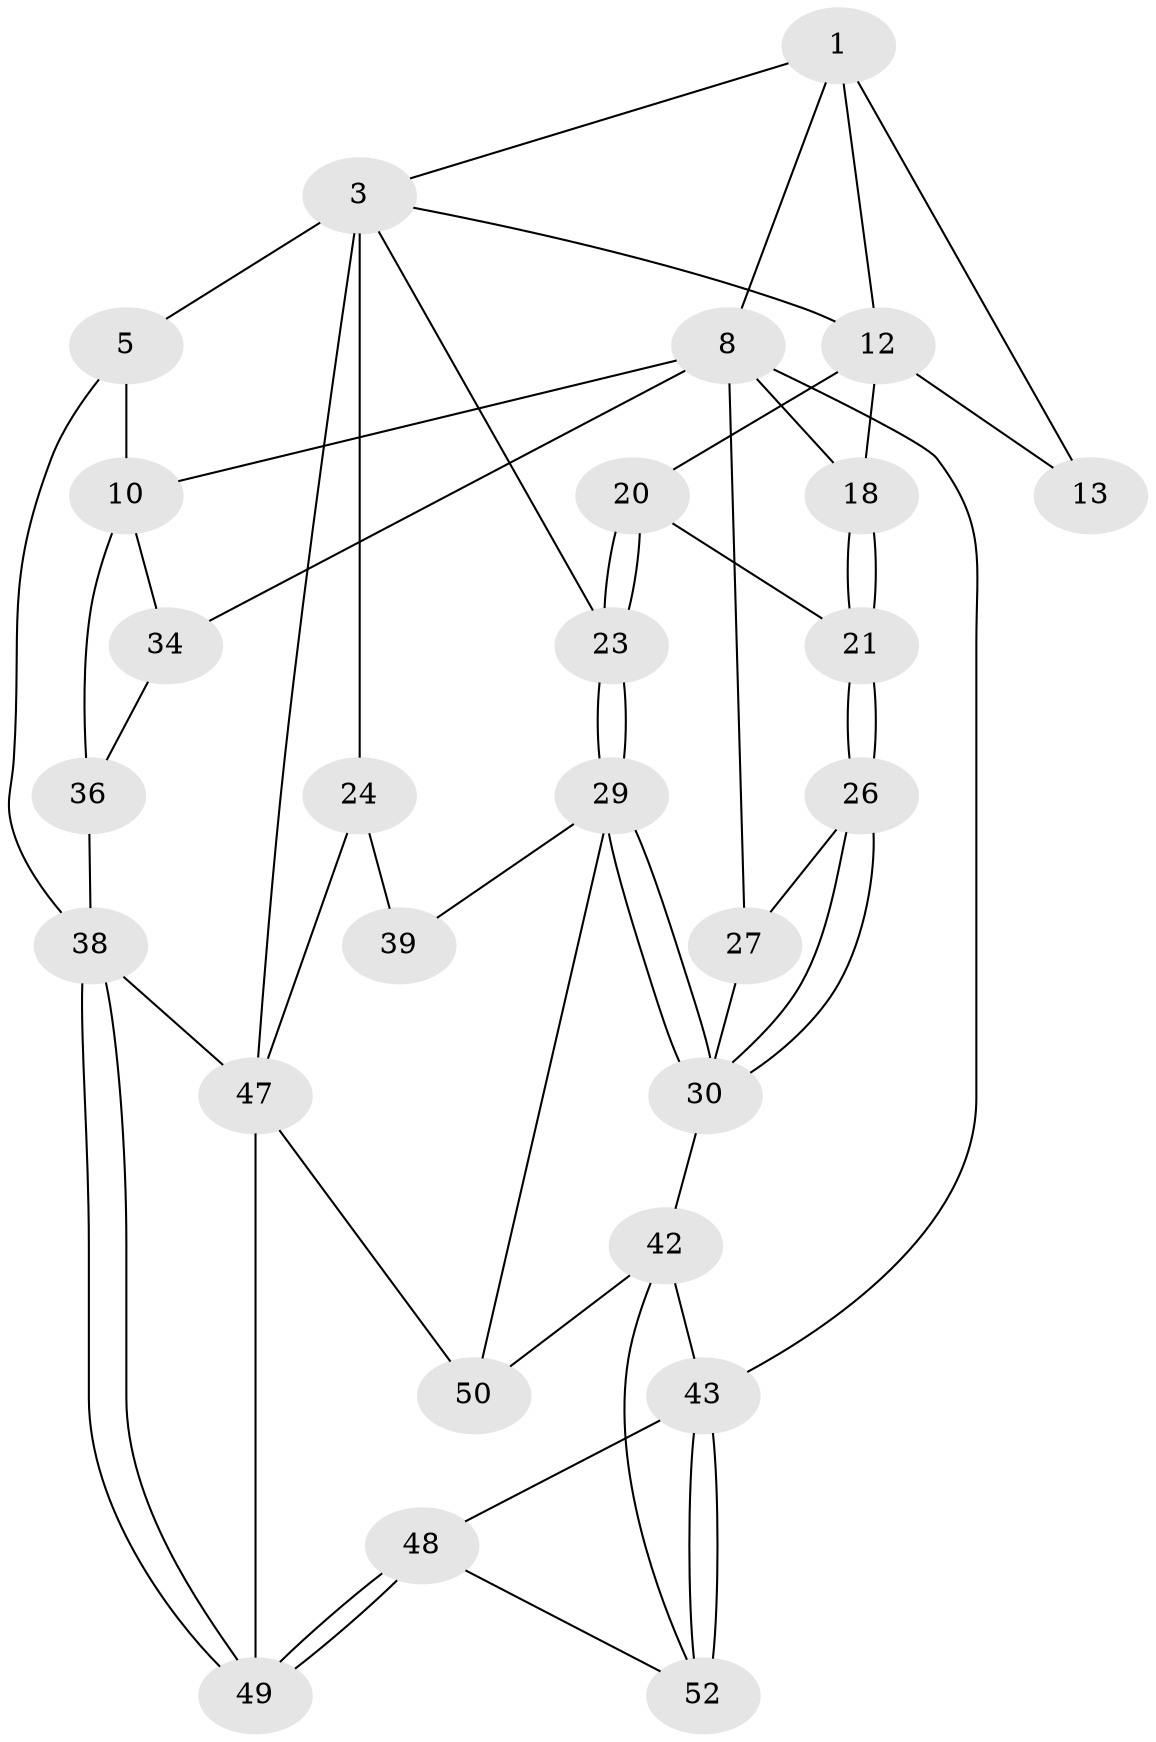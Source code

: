 // original degree distribution, {3: 0.037037037037037035, 4: 0.25925925925925924, 5: 0.48148148148148145, 6: 0.2222222222222222}
// Generated by graph-tools (version 1.1) at 2025/17/03/09/25 04:17:14]
// undirected, 27 vertices, 57 edges
graph export_dot {
graph [start="1"]
  node [color=gray90,style=filled];
  1 [pos="+0.3793752439712121+0",super="+2+7"];
  3 [pos="+1+0",super="+4+14"];
  5 [pos="+0+0",super="+6"];
  8 [pos="+0.4273978972846639+0.24174811293791837",super="+9"];
  10 [pos="+0.26240335666667375+0.27456187812447147",super="+11+31"];
  12 [pos="+0.6568158454081794+0.05237521632314426",super="+15"];
  13 [pos="+0.5690358437057991+0.13032574867003568"];
  18 [pos="+0.4543908341284082+0.2594596405072041"];
  20 [pos="+0.6473827884063944+0.33633653514719414"];
  21 [pos="+0.5827205977311428+0.34890607032606313"];
  23 [pos="+0.7194414449995437+0.43368009133646346"];
  24 [pos="+1+0.40516214774573",super="+25+46"];
  26 [pos="+0.566585363629225+0.5397429045983887"];
  27 [pos="+0.3837204526329864+0.5285688750386158"];
  29 [pos="+0.6854334586030265+0.6353101855437737",super="+40"];
  30 [pos="+0.6562364876020719+0.6204031470869865",super="+41"];
  34 [pos="+0.18377847268091688+0.5956089462465978"];
  36 [pos="+0+0.5662556321333675",super="+37"];
  38 [pos="+0+1"];
  39 [pos="+0.7757144592108687+0.6372033520862231"];
  42 [pos="+0.4246574214240842+0.722564485903891",super="+51"];
  43 [pos="+0.40157172153574633+0.7396203528620704",super="+44"];
  47 [pos="+1+1",super="+54"];
  48 [pos="+0+1"];
  49 [pos="+0+1"];
  50 [pos="+0.7134559399196365+0.9159771828085804"];
  52 [pos="+0.41032940342018037+0.8822285916987439",super="+53"];
  1 -- 3;
  1 -- 12;
  1 -- 8;
  1 -- 13;
  3 -- 24 [weight=2];
  3 -- 5;
  3 -- 47;
  3 -- 23;
  3 -- 12;
  5 -- 38;
  5 -- 10 [weight=2];
  8 -- 18;
  8 -- 34;
  8 -- 27;
  8 -- 10;
  8 -- 43;
  10 -- 34;
  10 -- 36 [weight=2];
  12 -- 13 [weight=2];
  12 -- 18;
  12 -- 20;
  18 -- 21;
  18 -- 21;
  20 -- 21;
  20 -- 23;
  20 -- 23;
  21 -- 26;
  21 -- 26;
  23 -- 29;
  23 -- 29;
  24 -- 39 [weight=2];
  24 -- 47;
  26 -- 27;
  26 -- 30;
  26 -- 30;
  27 -- 30;
  29 -- 30;
  29 -- 30;
  29 -- 50;
  29 -- 39;
  30 -- 42;
  34 -- 36;
  36 -- 38;
  38 -- 49;
  38 -- 49;
  38 -- 47;
  42 -- 43;
  42 -- 50;
  42 -- 52;
  43 -- 52 [weight=2];
  43 -- 52;
  43 -- 48;
  47 -- 49;
  47 -- 50;
  48 -- 49;
  48 -- 49;
  48 -- 52;
}
